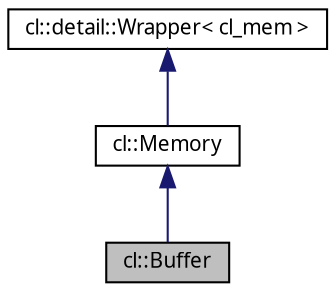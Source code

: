 digraph G
{
  edge [fontname="FreeSans.ttf",fontsize="10",labelfontname="FreeSans.ttf",labelfontsize="10"];
  node [fontname="FreeSans.ttf",fontsize="10",shape=record];
  Node1 [label="cl::Buffer",height=0.2,width=0.4,color="black", fillcolor="grey75", style="filled" fontcolor="black"];
  Node2 -> Node1 [dir=back,color="midnightblue",fontsize="10",style="solid",fontname="FreeSans.ttf"];
  Node2 [label="cl::Memory",height=0.2,width=0.4,color="black", fillcolor="white", style="filled",URL="$classcl_1_1_memory.html",tooltip="Memory interface for cl_mem."];
  Node3 -> Node2 [dir=back,color="midnightblue",fontsize="10",style="solid",fontname="FreeSans.ttf"];
  Node3 [label="cl::detail::Wrapper\< cl_mem \>",height=0.2,width=0.4,color="black", fillcolor="white", style="filled",URL="$classcl_1_1detail_1_1_wrapper.html"];
}

